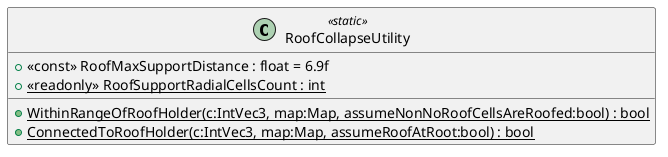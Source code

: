 @startuml
class RoofCollapseUtility <<static>> {
    + <<const>> RoofMaxSupportDistance : float = 6.9f
    + {static} <<readonly>> RoofSupportRadialCellsCount : int
    + {static} WithinRangeOfRoofHolder(c:IntVec3, map:Map, assumeNonNoRoofCellsAreRoofed:bool) : bool
    + {static} ConnectedToRoofHolder(c:IntVec3, map:Map, assumeRoofAtRoot:bool) : bool
}
@enduml
